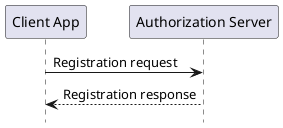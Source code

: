 @startuml
skinparam sequenceMessageAlign left
skinparam shadowing false
hide footbox
participant "Client App" as App
participant "Authorization Server" as Server

App -> Server : Registration request
App <-- Server : Registration response
@enduml